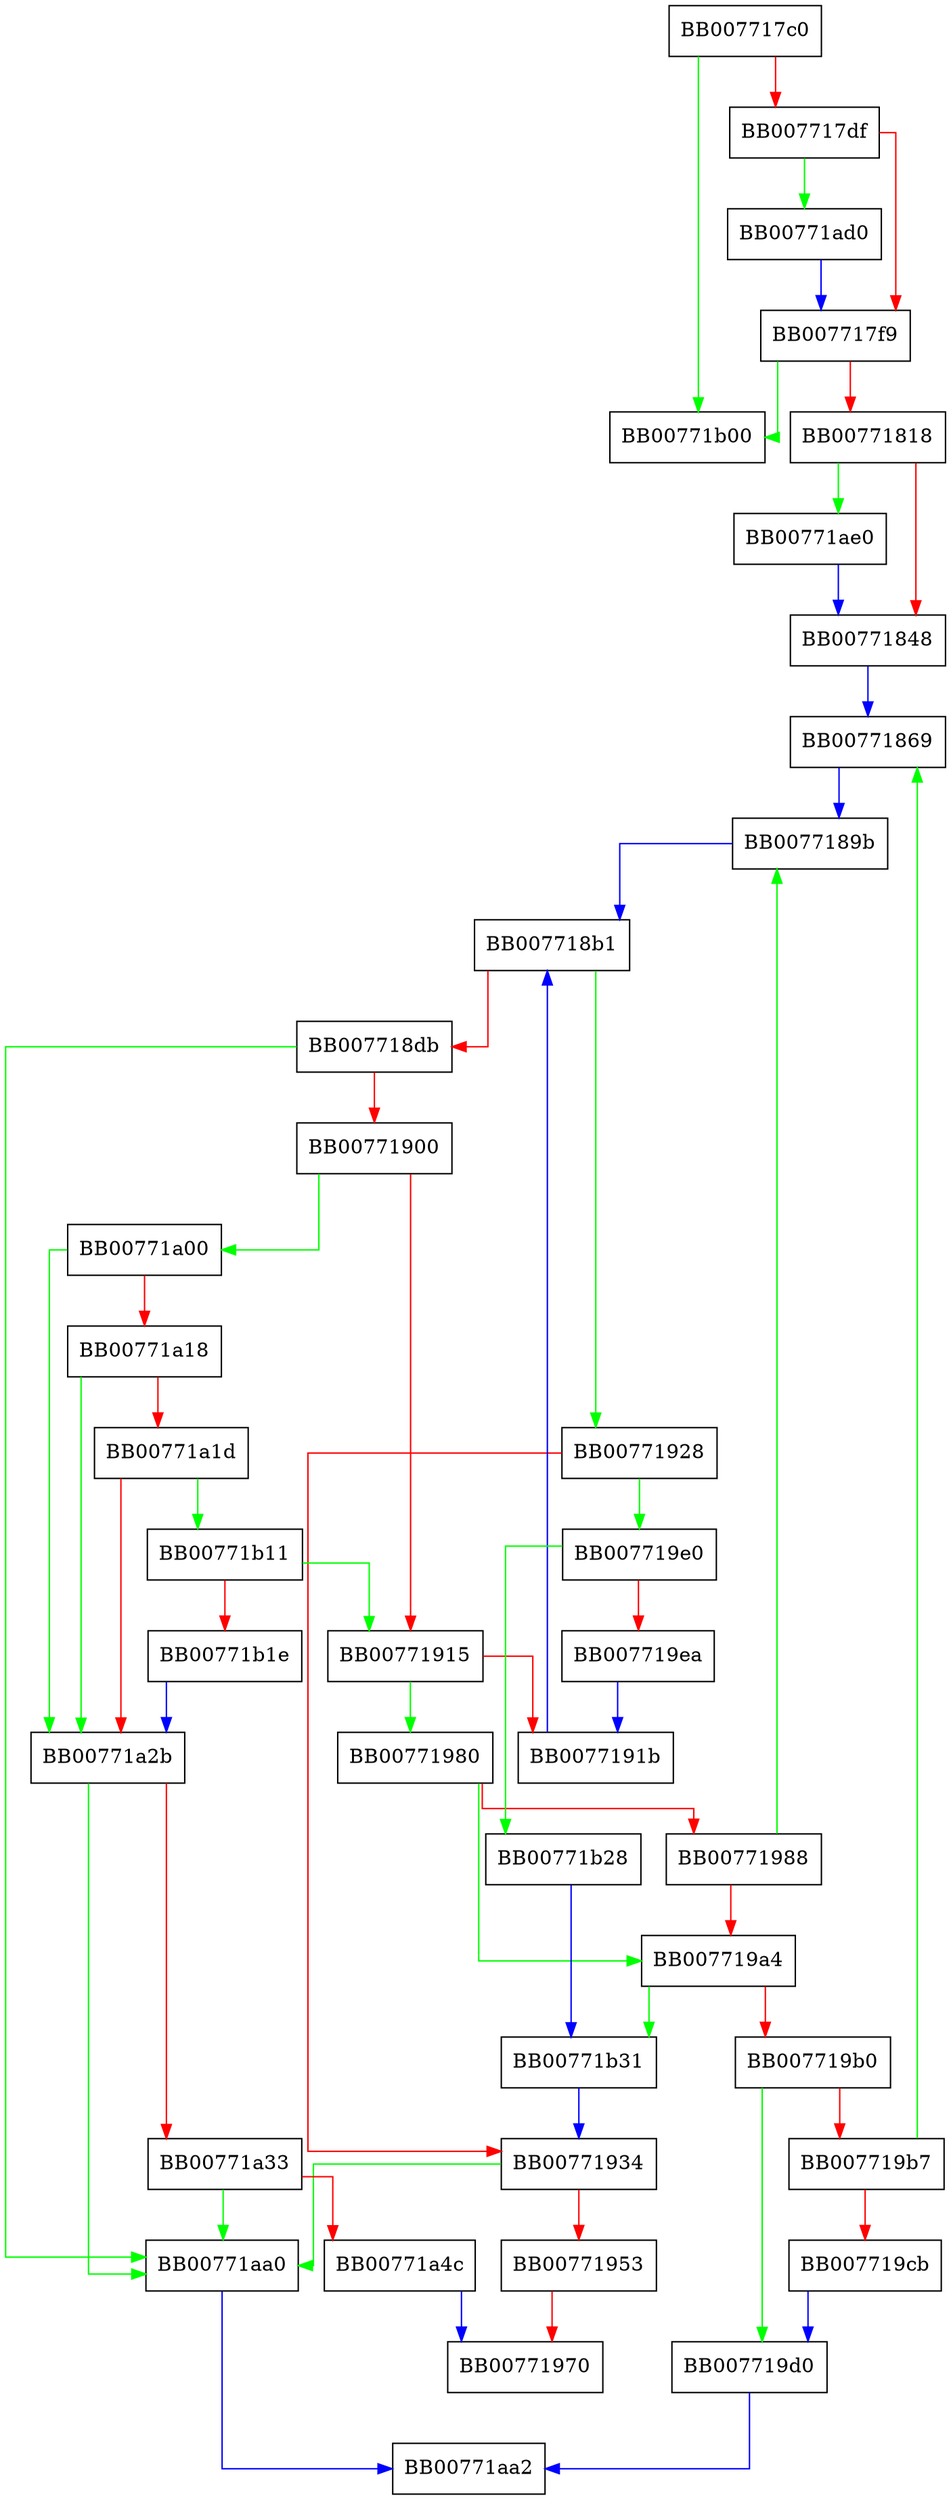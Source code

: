 digraph ossl_ht_insert {
  node [shape="box"];
  graph [splines=ortho];
  BB007717c0 -> BB00771b00 [color="green"];
  BB007717c0 -> BB007717df [color="red"];
  BB007717df -> BB00771ad0 [color="green"];
  BB007717df -> BB007717f9 [color="red"];
  BB007717f9 -> BB00771b00 [color="green"];
  BB007717f9 -> BB00771818 [color="red"];
  BB00771818 -> BB00771ae0 [color="green"];
  BB00771818 -> BB00771848 [color="red"];
  BB00771848 -> BB00771869 [color="blue"];
  BB00771869 -> BB0077189b [color="blue"];
  BB0077189b -> BB007718b1 [color="blue"];
  BB007718b1 -> BB00771928 [color="green"];
  BB007718b1 -> BB007718db [color="red"];
  BB007718db -> BB00771aa0 [color="green"];
  BB007718db -> BB00771900 [color="red"];
  BB00771900 -> BB00771a00 [color="green"];
  BB00771900 -> BB00771915 [color="red"];
  BB00771915 -> BB00771980 [color="green"];
  BB00771915 -> BB0077191b [color="red"];
  BB0077191b -> BB007718b1 [color="blue"];
  BB00771928 -> BB007719e0 [color="green"];
  BB00771928 -> BB00771934 [color="red"];
  BB00771934 -> BB00771aa0 [color="green"];
  BB00771934 -> BB00771953 [color="red"];
  BB00771953 -> BB00771970 [color="red"];
  BB00771980 -> BB007719a4 [color="green"];
  BB00771980 -> BB00771988 [color="red"];
  BB00771988 -> BB0077189b [color="green"];
  BB00771988 -> BB007719a4 [color="red"];
  BB007719a4 -> BB00771b31 [color="green"];
  BB007719a4 -> BB007719b0 [color="red"];
  BB007719b0 -> BB007719d0 [color="green"];
  BB007719b0 -> BB007719b7 [color="red"];
  BB007719b7 -> BB00771869 [color="green"];
  BB007719b7 -> BB007719cb [color="red"];
  BB007719cb -> BB007719d0 [color="blue"];
  BB007719d0 -> BB00771aa2 [color="blue"];
  BB007719e0 -> BB00771b28 [color="green"];
  BB007719e0 -> BB007719ea [color="red"];
  BB007719ea -> BB0077191b [color="blue"];
  BB00771a00 -> BB00771a2b [color="green"];
  BB00771a00 -> BB00771a18 [color="red"];
  BB00771a18 -> BB00771a2b [color="green"];
  BB00771a18 -> BB00771a1d [color="red"];
  BB00771a1d -> BB00771b11 [color="green"];
  BB00771a1d -> BB00771a2b [color="red"];
  BB00771a2b -> BB00771aa0 [color="green"];
  BB00771a2b -> BB00771a33 [color="red"];
  BB00771a33 -> BB00771aa0 [color="green"];
  BB00771a33 -> BB00771a4c [color="red"];
  BB00771a4c -> BB00771970 [color="blue"];
  BB00771aa0 -> BB00771aa2 [color="blue"];
  BB00771ad0 -> BB007717f9 [color="blue"];
  BB00771ae0 -> BB00771848 [color="blue"];
  BB00771b11 -> BB00771915 [color="green"];
  BB00771b11 -> BB00771b1e [color="red"];
  BB00771b1e -> BB00771a2b [color="blue"];
  BB00771b28 -> BB00771b31 [color="blue"];
  BB00771b31 -> BB00771934 [color="blue"];
}
